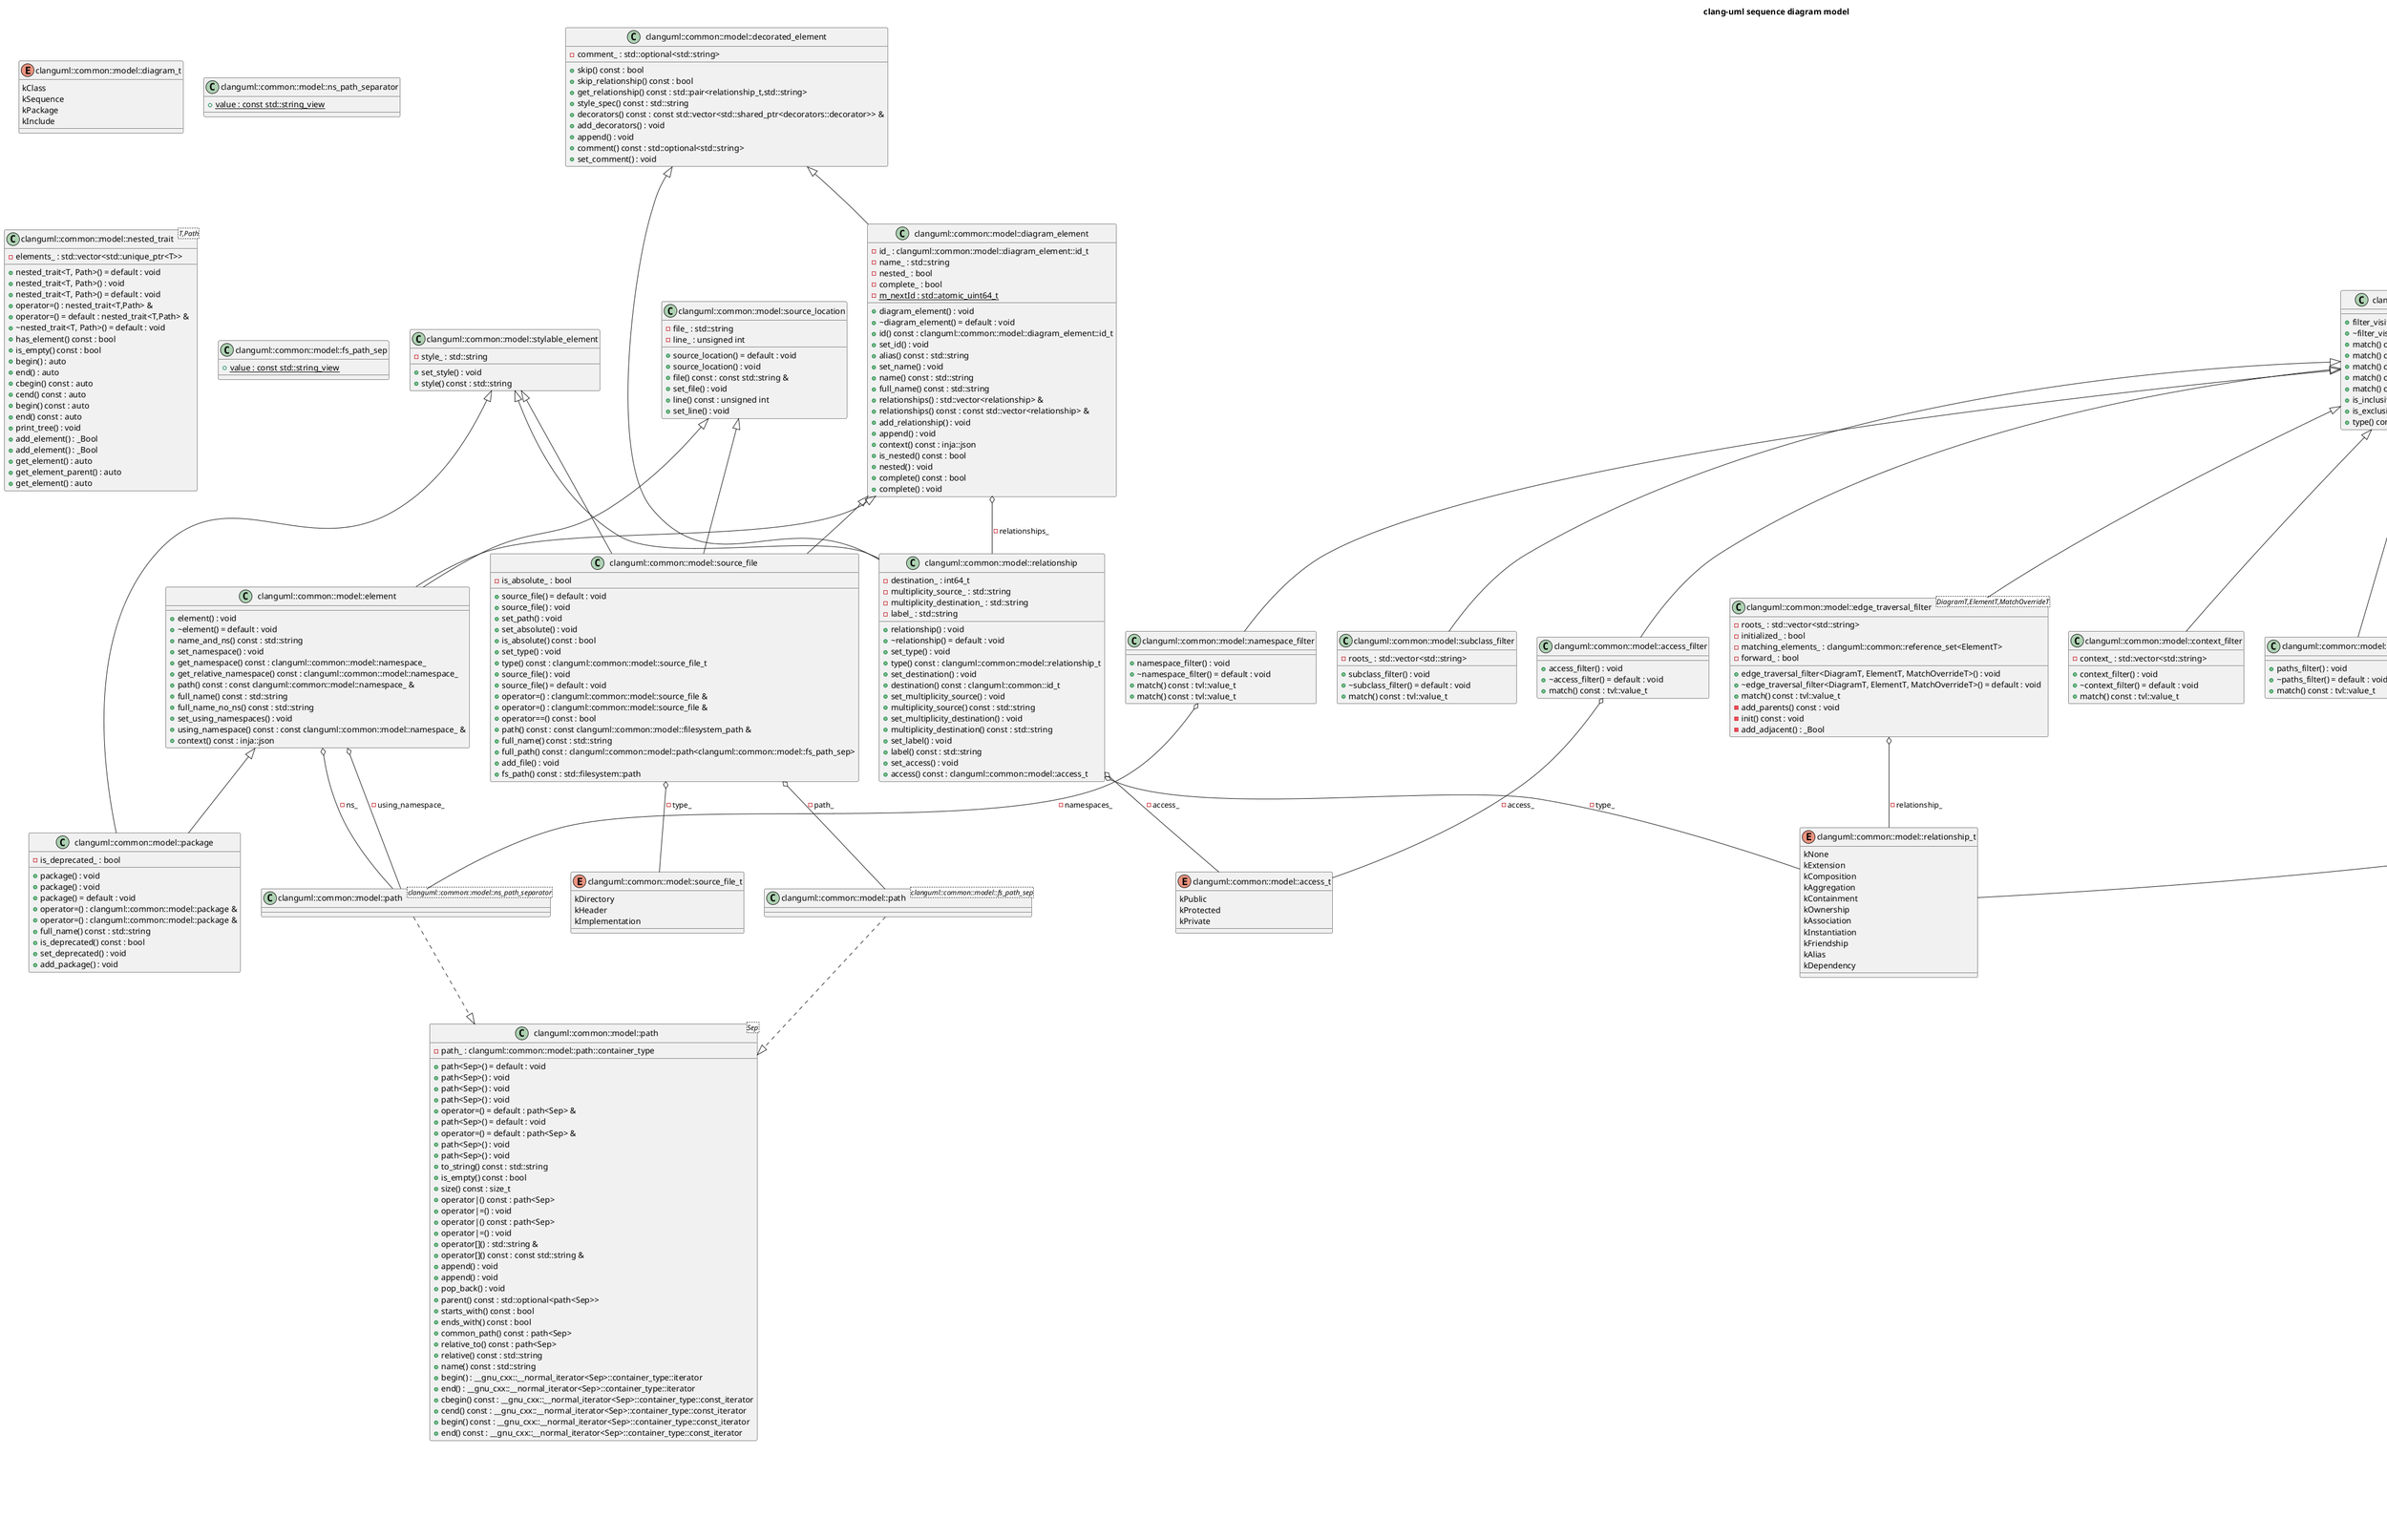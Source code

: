 @startuml
title clang-uml sequence diagram model
enum "clanguml::common::model::diagram_t" as C_0000911024010877522257
enum C_0000911024010877522257 [[https://github.com/bkryza/clang-uml/blob/b3382d8f041665d83d907a47f3dd9f0fd341e837/src/common/model/enums.h#L24{diagram_t}]] {
kClass
kSequence
kPackage
kInclude
}
enum "clanguml::common::model::access_t" as C_0002077031342744882956
enum C_0002077031342744882956 [[https://github.com/bkryza/clang-uml/blob/b3382d8f041665d83d907a47f3dd9f0fd341e837/src/common/model/enums.h#L26{access_t}]] {
kPublic
kProtected
kPrivate
}
enum "clanguml::common::model::relationship_t" as C_0000229140160180072950
enum C_0000229140160180072950 [[https://github.com/bkryza/clang-uml/blob/b3382d8f041665d83d907a47f3dd9f0fd341e837/src/common/model/enums.h#L28{relationship_t}]] {
kNone
kExtension
kComposition
kAggregation
kContainment
kOwnership
kAssociation
kInstantiation
kFriendship
kAlias
kDependency
}
enum "clanguml::common::model::message_t" as C_0001623832985137466228
enum C_0001623832985137466228 [[https://github.com/bkryza/clang-uml/blob/b3382d8f041665d83d907a47f3dd9f0fd341e837/src/common/model/enums.h#L42{message_t}]] {
kCall
kReturn
}
class "clanguml::common::model::path<Sep>" as C_0001932252426145029507
class C_0001932252426145029507 [[https://github.com/bkryza/clang-uml/blob/b3382d8f041665d83d907a47f3dd9f0fd341e837/src/common/model/path.h#L28{path}]] {
+path<Sep>() = default : void
+path<Sep>() : void
+path<Sep>() : void
+path<Sep>() : void
+operator=() = default : path<Sep> &
+path<Sep>() = default : void
+operator=() = default : path<Sep> &
+path<Sep>() : void
+path<Sep>() : void
+to_string() const : std::string
+is_empty() const : bool
+size() const : size_t
+operator|() const : path<Sep>
+operator|=() : void
+operator|() const : path<Sep>
+operator|=() : void
+operator[]() : std::string &
+operator[]() const : const std::string &
+append() : void
+append() : void
+pop_back() : void
+parent() const : std::optional<path<Sep>>
+starts_with() const : bool
+ends_with() const : bool
+common_path() const : path<Sep>
+relative_to() const : path<Sep>
+relative() const : std::string
+name() const : std::string
+begin() : __gnu_cxx::__normal_iterator<Sep>::container_type::iterator
+end() : __gnu_cxx::__normal_iterator<Sep>::container_type::iterator
+cbegin() const : __gnu_cxx::__normal_iterator<Sep>::container_type::const_iterator
+cend() const : __gnu_cxx::__normal_iterator<Sep>::container_type::const_iterator
+begin() const : __gnu_cxx::__normal_iterator<Sep>::container_type::const_iterator
+end() const : __gnu_cxx::__normal_iterator<Sep>::container_type::const_iterator
-path_ : clanguml::common::model::path::container_type [[[https://github.com/bkryza/clang-uml/blob/b3382d8f041665d83d907a47f3dd9f0fd341e837/src/common/model/path.h#L216{path_}]]]
}
class "clanguml::common::model::ns_path_separator" as C_0001331923285602672865
class C_0001331923285602672865 [[https://github.com/bkryza/clang-uml/blob/b3382d8f041665d83d907a47f3dd9f0fd341e837/src/common/model/namespace.h#L28{ns_path_separator}]] {
{static} +value : const std::string_view [[[https://github.com/bkryza/clang-uml/blob/b3382d8f041665d83d907a47f3dd9f0fd341e837/src/common/model/namespace.h#L29{value}]]]
}
class "clanguml::common::model::decorated_element" as C_0001117102382624673118
class C_0001117102382624673118 [[https://github.com/bkryza/clang-uml/blob/b3382d8f041665d83d907a47f3dd9f0fd341e837/src/common/model/decorated_element.h#L31{decorated_element}]] {
+skip() const : bool
+skip_relationship() const : bool
+get_relationship() const : std::pair<relationship_t,std::string>
+style_spec() const : std::string
+decorators() const : const std::vector<std::shared_ptr<decorators::decorator>> &
+add_decorators() : void
+append() : void
+comment() const : std::optional<std::string>
+set_comment() : void
-comment_ : std::optional<std::string> [[[https://github.com/bkryza/clang-uml/blob/b3382d8f041665d83d907a47f3dd9f0fd341e837/src/common/model/decorated_element.h#L55{comment_}]]]
}
class "clanguml::common::model::stylable_element" as C_0002077846075979426940
class C_0002077846075979426940 [[https://github.com/bkryza/clang-uml/blob/b3382d8f041665d83d907a47f3dd9f0fd341e837/src/common/model/stylable_element.h#L24{stylable_element}]] {
+set_style() : void
+style() const : std::string
-style_ : std::string [[[https://github.com/bkryza/clang-uml/blob/b3382d8f041665d83d907a47f3dd9f0fd341e837/src/common/model/stylable_element.h#L30{style_}]]]
}
class "clanguml::common::model::relationship" as C_0002046336758797367926
class C_0002046336758797367926 [[https://github.com/bkryza/clang-uml/blob/b3382d8f041665d83d907a47f3dd9f0fd341e837/src/common/model/relationship.h#L28{relationship}]] {
+relationship() : void
+~relationship() = default : void
+set_type() : void
+type() const : clanguml::common::model::relationship_t
+set_destination() : void
+destination() const : clanguml::common::id_t
+set_multiplicity_source() : void
+multiplicity_source() const : std::string
+set_multiplicity_destination() : void
+multiplicity_destination() const : std::string
+set_label() : void
+label() const : std::string
+set_access() : void
+access() const : clanguml::common::model::access_t
-destination_ : int64_t [[[https://github.com/bkryza/clang-uml/blob/b3382d8f041665d83d907a47f3dd9f0fd341e837/src/common/model/relationship.h#L61{destination_}]]]
-multiplicity_source_ : std::string [[[https://github.com/bkryza/clang-uml/blob/b3382d8f041665d83d907a47f3dd9f0fd341e837/src/common/model/relationship.h#L62{multiplicity_source_}]]]
-multiplicity_destination_ : std::string [[[https://github.com/bkryza/clang-uml/blob/b3382d8f041665d83d907a47f3dd9f0fd341e837/src/common/model/relationship.h#L63{multiplicity_destination_}]]]
-label_ : std::string [[[https://github.com/bkryza/clang-uml/blob/b3382d8f041665d83d907a47f3dd9f0fd341e837/src/common/model/relationship.h#L64{label_}]]]
}
class "clanguml::common::model::diagram_element" as C_0001073500714379115414
class C_0001073500714379115414 [[https://github.com/bkryza/clang-uml/blob/b3382d8f041665d83d907a47f3dd9f0fd341e837/src/common/model/diagram_element.h#L33{diagram_element}]] {
+diagram_element() : void
+~diagram_element() = default : void
+id() const : clanguml::common::model::diagram_element::id_t
+set_id() : void
+alias() const : std::string
+set_name() : void
+name() const : std::string
+full_name() const : std::string
+relationships() : std::vector<relationship> &
+relationships() const : const std::vector<relationship> &
+add_relationship() : void
+append() : void
+context() const : inja::json
+is_nested() const : bool
+nested() : void
+complete() const : bool
+complete() : void
-id_ : clanguml::common::model::diagram_element::id_t [[[https://github.com/bkryza/clang-uml/blob/b3382d8f041665d83d907a47f3dd9f0fd341e837/src/common/model/diagram_element.h#L77{id_}]]]
-name_ : std::string [[[https://github.com/bkryza/clang-uml/blob/b3382d8f041665d83d907a47f3dd9f0fd341e837/src/common/model/diagram_element.h#L78{name_}]]]
-nested_ : bool [[[https://github.com/bkryza/clang-uml/blob/b3382d8f041665d83d907a47f3dd9f0fd341e837/src/common/model/diagram_element.h#L80{nested_}]]]
-complete_ : bool [[[https://github.com/bkryza/clang-uml/blob/b3382d8f041665d83d907a47f3dd9f0fd341e837/src/common/model/diagram_element.h#L81{complete_}]]]
{static} -m_nextId : std::atomic_uint64_t [[[https://github.com/bkryza/clang-uml/blob/b3382d8f041665d83d907a47f3dd9f0fd341e837/src/common/model/diagram_element.h#L83{m_nextId}]]]
}
class "clanguml::common::model::nested_trait<T,Path>" as C_0000891208748219309562
class C_0000891208748219309562 [[https://github.com/bkryza/clang-uml/blob/b3382d8f041665d83d907a47f3dd9f0fd341e837/src/common/model/nested_trait.h#L28{nested_trait}]] {
+nested_trait<T, Path>() = default : void
+nested_trait<T, Path>() : void
+nested_trait<T, Path>() = default : void
+operator=() : nested_trait<T,Path> &
+operator=() = default : nested_trait<T,Path> &
+~nested_trait<T, Path>() = default : void
+has_element() const : bool
+is_empty() const : bool
+begin() : auto
+end() : auto
+cbegin() const : auto
+cend() const : auto
+begin() const : auto
+end() const : auto
+print_tree() : void
+add_element() : _Bool
+add_element() : _Bool
+get_element() : auto
+get_element_parent() : auto
+get_element() : auto
-elements_ : std::vector<std::unique_ptr<T>> [[[https://github.com/bkryza/clang-uml/blob/b3382d8f041665d83d907a47f3dd9f0fd341e837/src/common/model/nested_trait.h#L171{elements_}]]]
}
class "clanguml::common::model::source_location" as C_0000895261582183440230
class C_0000895261582183440230 [[https://github.com/bkryza/clang-uml/blob/b3382d8f041665d83d907a47f3dd9f0fd341e837/src/common/model/source_location.h#L24{source_location}]] {
+source_location() = default : void
+source_location() : void
+file() const : const std::string &
+set_file() : void
+line() const : unsigned int
+set_line() : void
-file_ : std::string [[[https://github.com/bkryza/clang-uml/blob/b3382d8f041665d83d907a47f3dd9f0fd341e837/src/common/model/source_location.h#L43{file_}]]]
-line_ : unsigned int [[[https://github.com/bkryza/clang-uml/blob/b3382d8f041665d83d907a47f3dd9f0fd341e837/src/common/model/source_location.h#L44{line_}]]]
}
enum "clanguml::common::model::source_file_t" as C_0001490157860030300113
enum C_0001490157860030300113 [[https://github.com/bkryza/clang-uml/blob/b3382d8f041665d83d907a47f3dd9f0fd341e837/src/common/model/source_file.h#L37{source_file_t}]] {
kDirectory
kHeader
kImplementation
}
class "clanguml::common::model::fs_path_sep" as C_0000640258162892495349
class C_0000640258162892495349 [[https://github.com/bkryza/clang-uml/blob/b3382d8f041665d83d907a47f3dd9f0fd341e837/src/common/model/source_file.h#L39{fs_path_sep}]] {
{static} +value : const std::string_view [[[https://github.com/bkryza/clang-uml/blob/b3382d8f041665d83d907a47f3dd9f0fd341e837/src/common/model/source_file.h#L40{value}]]]
}
class "clanguml::common::model::path<clanguml::common::model::fs_path_sep>" as C_0001035161069848456027
class C_0001035161069848456027 {
}
class "clanguml::common::model::source_file" as C_0000785714713072053129
class C_0000785714713072053129 [[https://github.com/bkryza/clang-uml/blob/b3382d8f041665d83d907a47f3dd9f0fd341e837/src/common/model/source_file.h#L45{source_file}]] {
+source_file() = default : void
+source_file() : void
+set_path() : void
+set_absolute() : void
+is_absolute() const : bool
+set_type() : void
+type() const : clanguml::common::model::source_file_t
+source_file() : void
+source_file() = default : void
+operator=() : clanguml::common::model::source_file &
+operator=() : clanguml::common::model::source_file &
+operator==() const : bool
+path() const : const clanguml::common::model::filesystem_path &
+full_name() const : std::string
+full_path() const : clanguml::common::model::path<clanguml::common::model::fs_path_sep>
+add_file() : void
+fs_path() const : std::filesystem::path
-is_absolute_ : bool [[[https://github.com/bkryza/clang-uml/blob/b3382d8f041665d83d907a47f3dd9f0fd341e837/src/common/model/source_file.h#L120{is_absolute_}]]]
}
class "clanguml::common::model::path<clanguml::common::model::ns_path_separator>" as C_0001618725806424907966
class C_0001618725806424907966 {
}
abstract "clanguml::common::model::diagram" as C_0000197068985320835874
abstract C_0000197068985320835874 [[https://github.com/bkryza/clang-uml/blob/b3382d8f041665d83d907a47f3dd9f0fd341e837/src/common/model/diagram.h#L34{diagram}]] {
+diagram() : void
+~diagram() : void
{abstract} +type() const = 0 : clanguml::common::model::diagram_t
{abstract} +get() const = 0 : clanguml::common::optional_ref<clanguml::common::model::diagram_element>
{abstract} +get() const = 0 : clanguml::common::optional_ref<clanguml::common::model::diagram_element>
+diagram() : void
+diagram() : void
+operator=() : clanguml::common::model::diagram &
+operator=() : clanguml::common::model::diagram &
+set_name() : void
+name() const : std::string
+set_filter() : void
+set_complete() : void
+complete() const : bool
+should_include() const : bool
+should_include() const : bool
+should_include() const : bool
+should_include() const : bool
+should_include() const : bool
+should_include() const : bool
+has_element() const : bool
+should_include() const : bool
-name_ : std::string [[[https://github.com/bkryza/clang-uml/blob/b3382d8f041665d83d907a47f3dd9f0fd341e837/src/common/model/diagram.h#L78{name_}]]]
-complete_ : bool [[[https://github.com/bkryza/clang-uml/blob/b3382d8f041665d83d907a47f3dd9f0fd341e837/src/common/model/diagram.h#L80{complete_}]]]
}
class "clanguml::common::model::element" as C_0002069520381434407937
class C_0002069520381434407937 [[https://github.com/bkryza/clang-uml/blob/b3382d8f041665d83d907a47f3dd9f0fd341e837/src/common/model/element.h#L35{element}]] {
+element() : void
+~element() = default : void
+name_and_ns() const : std::string
+set_namespace() : void
+get_namespace() const : clanguml::common::model::namespace_
+get_relative_namespace() const : clanguml::common::model::namespace_
+path() const : const clanguml::common::model::namespace_ &
+full_name() const : std::string
+full_name_no_ns() const : std::string
+set_using_namespaces() : void
+using_namespace() const : const clanguml::common::model::namespace_ &
+context() const : inja::json
}
class "clanguml::common::model::package" as C_0002143286684830686854
class C_0002143286684830686854 [[https://github.com/bkryza/clang-uml/blob/b3382d8f041665d83d907a47f3dd9f0fd341e837/src/common/model/package.h#L34{package}]] {
+package() : void
+package() : void
+package() = default : void
+operator=() : clanguml::common::model::package &
+operator=() : clanguml::common::model::package &
+full_name() const : std::string
+is_deprecated() const : bool
+set_deprecated() : void
+add_package() : void
-is_deprecated_ : bool [[[https://github.com/bkryza/clang-uml/blob/b3382d8f041665d83d907a47f3dd9f0fd341e837/src/common/model/package.h#L54{is_deprecated_}]]]
}
enum "clanguml::common::model::filter_t" as C_0001931666600378768700
enum C_0001931666600378768700 [[https://github.com/bkryza/clang-uml/blob/b3382d8f041665d83d907a47f3dd9f0fd341e837/src/common/model/diagram_filter.h#L36{filter_t}]] {
kInclusive
kExclusive
}
class "clanguml::common::model::filter_visitor" as C_0000469458052685692314
class C_0000469458052685692314 [[https://github.com/bkryza/clang-uml/blob/b3382d8f041665d83d907a47f3dd9f0fd341e837/src/common/model/diagram_filter.h#L56{filter_visitor}]] {
+filter_visitor() : void
+~filter_visitor() = default : void
+match() const : tvl::value_t
+match() const : tvl::value_t
+match() const : tvl::value_t
+match() const : tvl::value_t
+match() const : tvl::value_t
+is_inclusive() const : bool
+is_exclusive() const : bool
+type() const : clanguml::common::model::filter_t
}
class "clanguml::common::model::anyof_filter" as C_0000605829206649563575
class C_0000605829206649563575 [[https://github.com/bkryza/clang-uml/blob/b3382d8f041665d83d907a47f3dd9f0fd341e837/src/common/model/diagram_filter.h#L86{anyof_filter}]] {
+anyof_filter() : void
+~anyof_filter() = default : void
+match() const : tvl::value_t
+match() const : tvl::value_t
}
class "clanguml::common::model::namespace_filter" as C_0001816240256470820189
class C_0001816240256470820189 [[https://github.com/bkryza/clang-uml/blob/b3382d8f041665d83d907a47f3dd9f0fd341e837/src/common/model/diagram_filter.h#L102{namespace_filter}]] {
+namespace_filter() : void
+~namespace_filter() = default : void
+match() const : tvl::value_t
+match() const : tvl::value_t
}
class "clanguml::common::model::element_filter" as C_0000690341236618660423
class C_0000690341236618660423 [[https://github.com/bkryza/clang-uml/blob/b3382d8f041665d83d907a47f3dd9f0fd341e837/src/common/model/diagram_filter.h#L115{element_filter}]] {
+element_filter() : void
+~element_filter() = default : void
+match() const : tvl::value_t
-elements_ : std::vector<std::string> [[[https://github.com/bkryza/clang-uml/blob/b3382d8f041665d83d907a47f3dd9f0fd341e837/src/common/model/diagram_filter.h#L123{elements_}]]]
}
class "clanguml::common::model::subclass_filter" as C_0001389919526184251760
class C_0001389919526184251760 [[https://github.com/bkryza/clang-uml/blob/b3382d8f041665d83d907a47f3dd9f0fd341e837/src/common/model/diagram_filter.h#L126{subclass_filter}]] {
+subclass_filter() : void
+~subclass_filter() = default : void
+match() const : tvl::value_t
-roots_ : std::vector<std::string> [[[https://github.com/bkryza/clang-uml/blob/b3382d8f041665d83d907a47f3dd9f0fd341e837/src/common/model/diagram_filter.h#L134{roots_}]]]
}
class "clanguml::common::model::edge_traversal_filter<DiagramT,ElementT,MatchOverrideT>" as C_0001412380775311155780
class C_0001412380775311155780 [[https://github.com/bkryza/clang-uml/blob/b3382d8f041665d83d907a47f3dd9f0fd341e837/src/common/model/diagram_filter.h#L139{edge_traversal_filter}]] {
+edge_traversal_filter<DiagramT, ElementT, MatchOverrideT>() : void
+~edge_traversal_filter<DiagramT, ElementT, MatchOverrideT>() = default : void
+match() const : tvl::value_t
-add_parents() const : void
-init() const : void
-add_adjacent() : _Bool
-roots_ : std::vector<std::string> [[[https://github.com/bkryza/clang-uml/blob/b3382d8f041665d83d907a47f3dd9f0fd341e837/src/common/model/diagram_filter.h#L272{roots_}]]]
-initialized_ : bool [[[https://github.com/bkryza/clang-uml/blob/b3382d8f041665d83d907a47f3dd9f0fd341e837/src/common/model/diagram_filter.h#L274{initialized_}]]]
-matching_elements_ : clanguml::common::reference_set<ElementT> [[[https://github.com/bkryza/clang-uml/blob/b3382d8f041665d83d907a47f3dd9f0fd341e837/src/common/model/diagram_filter.h#L275{matching_elements_}]]]
-forward_ : bool [[[https://github.com/bkryza/clang-uml/blob/b3382d8f041665d83d907a47f3dd9f0fd341e837/src/common/model/diagram_filter.h#L276{forward_}]]]
}
class "clanguml::common::model::relationship_filter" as C_0001195713008101262477
class C_0001195713008101262477 [[https://github.com/bkryza/clang-uml/blob/b3382d8f041665d83d907a47f3dd9f0fd341e837/src/common/model/diagram_filter.h#L279{relationship_filter}]] {
+relationship_filter() : void
+~relationship_filter() = default : void
+match() const : tvl::value_t
}
class "clanguml::common::model::access_filter" as C_0001098184343448999590
class C_0001098184343448999590 [[https://github.com/bkryza/clang-uml/blob/b3382d8f041665d83d907a47f3dd9f0fd341e837/src/common/model/diagram_filter.h#L292{access_filter}]] {
+access_filter() : void
+~access_filter() = default : void
+match() const : tvl::value_t
}
class "clanguml::common::model::context_filter" as C_0002078668697238559556
class C_0002078668697238559556 [[https://github.com/bkryza/clang-uml/blob/b3382d8f041665d83d907a47f3dd9f0fd341e837/src/common/model/diagram_filter.h#L303{context_filter}]] {
+context_filter() : void
+~context_filter() = default : void
+match() const : tvl::value_t
-context_ : std::vector<std::string> [[[https://github.com/bkryza/clang-uml/blob/b3382d8f041665d83d907a47f3dd9f0fd341e837/src/common/model/diagram_filter.h#L311{context_}]]]
}
class "clanguml::common::model::paths_filter" as C_0000831536458766184760
class C_0000831536458766184760 [[https://github.com/bkryza/clang-uml/blob/b3382d8f041665d83d907a47f3dd9f0fd341e837/src/common/model/diagram_filter.h#L314{paths_filter}]] {
+paths_filter() : void
+~paths_filter() = default : void
+match() const : tvl::value_t
}
class "clanguml::common::model::diagram_filter" as C_0002054140694270036745
class C_0002054140694270036745 [[https://github.com/bkryza/clang-uml/blob/b3382d8f041665d83d907a47f3dd9f0fd341e837/src/common/model/diagram_filter.h#L328{diagram_filter}]] {
+diagram_filter() : void
+add_inclusive_filter() : void
+add_exclusive_filter() : void
+should_include() const : bool
-init_filters() : void
+should_include() : _Bool
}
class "message" as C_0002228653068706235818
class C_0002228653068706235818 [[https://github.com/bkryza/clang-uml/blob/b3382d8f041665d83d907a47f3dd9f0fd341e837/src/sequence_diagram/model/message.h#L27{message}]] {
+from : std::string [[[https://github.com/bkryza/clang-uml/blob/b3382d8f041665d83d907a47f3dd9f0fd341e837/src/sequence_diagram/model/message.h#L29{from}]]]
+from_usr : std::uint_least64_t [[[https://github.com/bkryza/clang-uml/blob/b3382d8f041665d83d907a47f3dd9f0fd341e837/src/sequence_diagram/model/message.h#L30{from_usr}]]]
+to : std::string [[[https://github.com/bkryza/clang-uml/blob/b3382d8f041665d83d907a47f3dd9f0fd341e837/src/sequence_diagram/model/message.h#L31{to}]]]
+to_usr : std::int64_t [[[https://github.com/bkryza/clang-uml/blob/b3382d8f041665d83d907a47f3dd9f0fd341e837/src/sequence_diagram/model/message.h#L32{to_usr}]]]
+message : std::string [[[https://github.com/bkryza/clang-uml/blob/b3382d8f041665d83d907a47f3dd9f0fd341e837/src/sequence_diagram/model/message.h#L33{message}]]]
+return_type : std::string [[[https://github.com/bkryza/clang-uml/blob/b3382d8f041665d83d907a47f3dd9f0fd341e837/src/sequence_diagram/model/message.h#L34{return_type}]]]
+line : unsigned int [[[https://github.com/bkryza/clang-uml/blob/b3382d8f041665d83d907a47f3dd9f0fd341e837/src/sequence_diagram/model/message.h#L35{line}]]]
}
class "activity" as C_0000460030520790196523
class C_0000460030520790196523 [[https://github.com/bkryza/clang-uml/blob/b3382d8f041665d83d907a47f3dd9f0fd341e837/src/sequence_diagram/model/activity.h#L27{activity}]] {
+usr : std::uint_least64_t [[[https://github.com/bkryza/clang-uml/blob/b3382d8f041665d83d907a47f3dd9f0fd341e837/src/sequence_diagram/model/activity.h#L28{usr}]]]
+from : std::string [[[https://github.com/bkryza/clang-uml/blob/b3382d8f041665d83d907a47f3dd9f0fd341e837/src/sequence_diagram/model/activity.h#L29{from}]]]
}
class "diagram" as C_0000924044572035510976
class C_0000924044572035510976 [[https://github.com/bkryza/clang-uml/blob/b3382d8f041665d83d907a47f3dd9f0fd341e837/src/sequence_diagram/model/diagram.h#L29{diagram}]] {
+diagram() = default : void
+diagram() : void
+diagram() = default : void
+operator=() : diagram &
+operator=() = default : diagram &
+type() const : common::model::diagram_t
+get() const : clanguml::common::optional_ref<common::model::diagram_element>
+get() const : clanguml::common::optional_ref<common::model::diagram_element>
+to_alias() const : std::string
+started : bool [[[https://github.com/bkryza/clang-uml/blob/b3382d8f041665d83d907a47f3dd9f0fd341e837/src/sequence_diagram/model/diagram.h#L48{started}]]]
}
C_0002046336758797367926 o-- C_0000229140160180072950 : -type_
C_0002046336758797367926 o-- C_0002077031342744882956 : -access_
C_0001117102382624673118 <|-- C_0002046336758797367926
C_0002077846075979426940 <|-- C_0002046336758797367926
C_0001073500714379115414 o-- C_0002046336758797367926 : -relationships_
C_0001117102382624673118 <|-- C_0001073500714379115414
C_0001035161069848456027 ..|> C_0001932252426145029507
C_0000785714713072053129 o-- C_0001035161069848456027 : -path_
C_0000785714713072053129 o-- C_0001490157860030300113 : -type_
C_0001073500714379115414 <|-- C_0000785714713072053129
C_0002077846075979426940 <|-- C_0000785714713072053129
C_0000895261582183440230 <|-- C_0000785714713072053129
C_0001618725806424907966 ..|> C_0001932252426145029507
C_0000197068985320835874 o-- C_0002054140694270036745 : -filter_
C_0002069520381434407937 o-- C_0001618725806424907966 : -ns_
C_0002069520381434407937 o-- C_0001618725806424907966 : -using_namespace_
C_0001073500714379115414 <|-- C_0002069520381434407937
C_0000895261582183440230 <|-- C_0002069520381434407937
C_0002069520381434407937 <|-- C_0002143286684830686854
C_0002077846075979426940 <|-- C_0002143286684830686854
C_0000469458052685692314 o-- C_0001931666600378768700 : -type_
C_0000605829206649563575 o-- C_0000469458052685692314 : -filters_
C_0000469458052685692314 <|-- C_0000605829206649563575
C_0001816240256470820189 o-- C_0001618725806424907966 : -namespaces_
C_0000469458052685692314 <|-- C_0001816240256470820189
C_0000469458052685692314 <|-- C_0000690341236618660423
C_0000469458052685692314 <|-- C_0001389919526184251760
C_0001412380775311155780 o-- C_0000229140160180072950 : -relationship_
C_0000469458052685692314 <|-- C_0001412380775311155780
C_0001195713008101262477 o-- C_0000229140160180072950 : -relationships_
C_0000469458052685692314 <|-- C_0001195713008101262477
C_0001098184343448999590 o-- C_0002077031342744882956 : -access_
C_0000469458052685692314 <|-- C_0001098184343448999590
C_0000469458052685692314 <|-- C_0002078668697238559556
C_0000469458052685692314 <|-- C_0000831536458766184760
C_0002054140694270036745 o-- C_0000469458052685692314 : -inclusive_
C_0002054140694270036745 o-- C_0000469458052685692314 : -exclusive_
C_0002054140694270036745 --> C_0000197068985320835874 : -diagram_
C_0002228653068706235818 o-- C_0001623832985137466228 : +type
C_0000460030520790196523 o-- C_0002228653068706235818 : +messages
C_0000924044572035510976 o-- C_0000460030520790196523 : +sequences
C_0000197068985320835874 <|-- C_0000924044572035510976
@enduml
